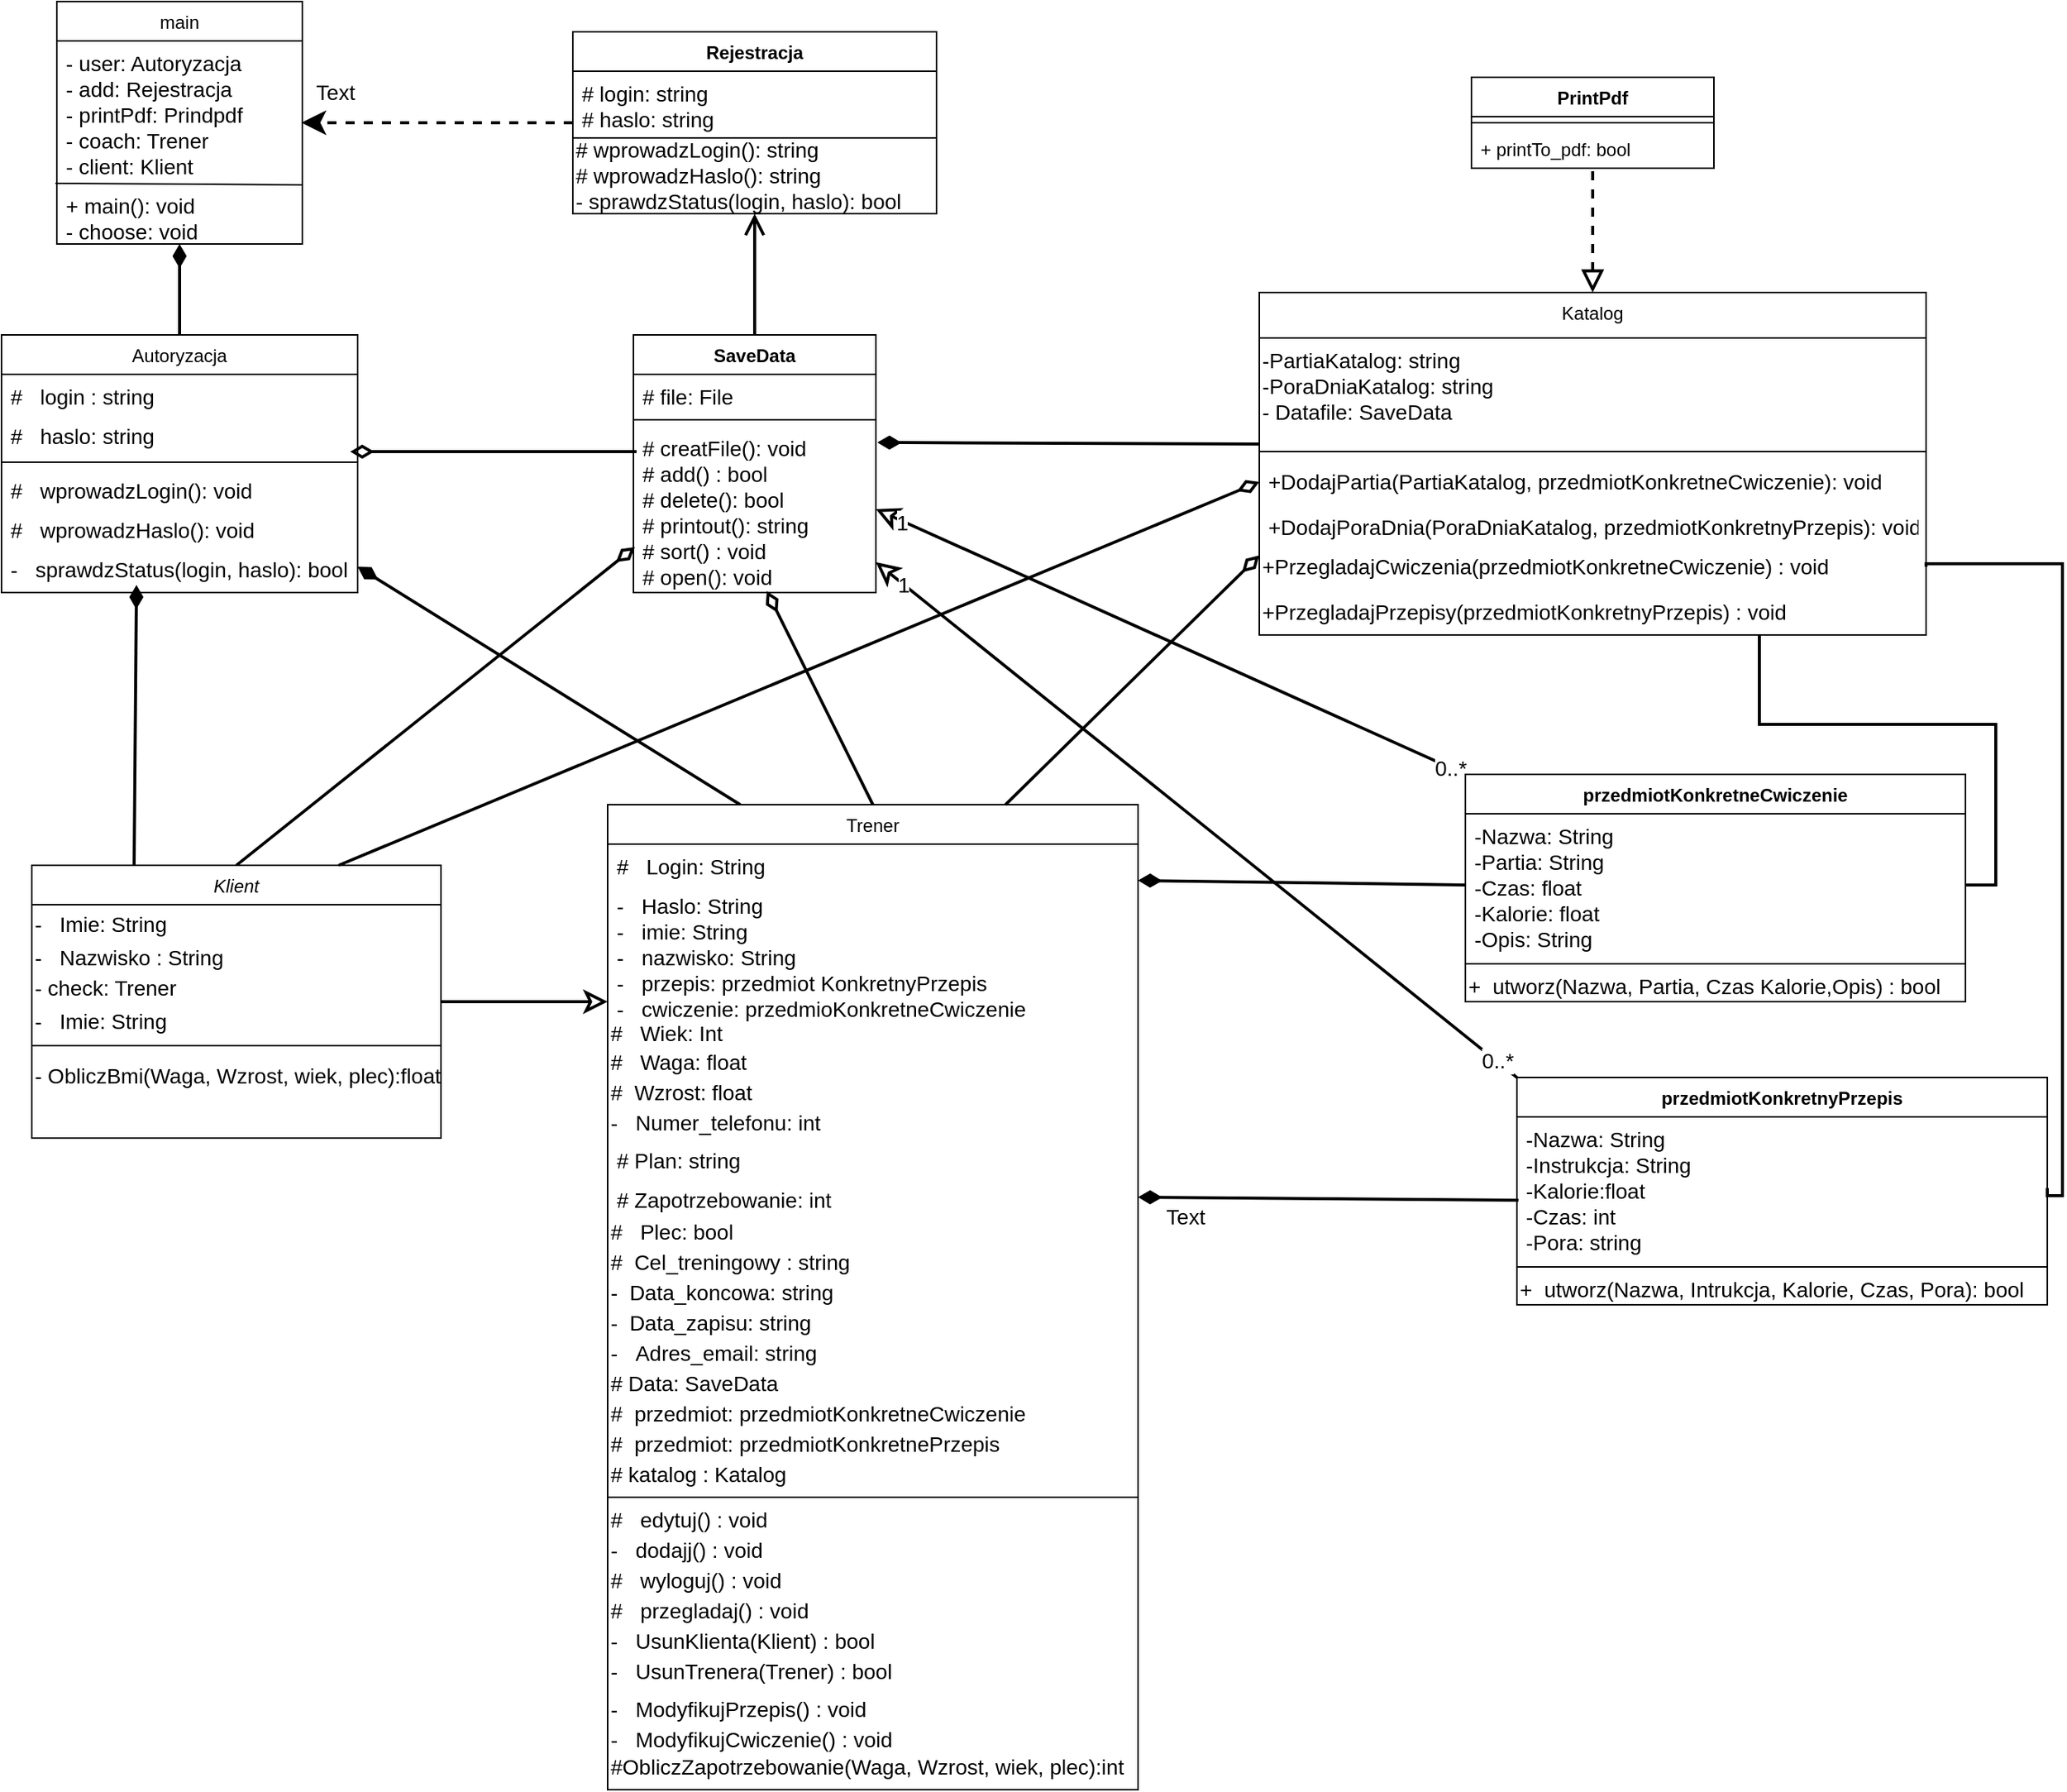 <mxfile version="14.6.11" type="github">
  <diagram id="C5RBs43oDa-KdzZeNtuy" name="Page-1">
    <mxGraphModel dx="1422" dy="791" grid="1" gridSize="10" guides="1" tooltips="1" connect="1" arrows="1" fold="1" page="1" pageScale="1" pageWidth="827" pageHeight="1169" math="0" shadow="0">
      <root>
        <mxCell id="WIyWlLk6GJQsqaUBKTNV-0" />
        <mxCell id="WIyWlLk6GJQsqaUBKTNV-1" parent="WIyWlLk6GJQsqaUBKTNV-0" />
        <mxCell id="tMIdlEM_C26eKID_X2OK-43" style="edgeStyle=none;rounded=0;orthogonalLoop=1;jettySize=auto;html=1;exitX=0.25;exitY=0;exitDx=0;exitDy=0;entryX=1;entryY=0.5;entryDx=0;entryDy=0;startArrow=none;startFill=0;endArrow=diamondThin;endFill=1;endSize=10;strokeWidth=2;" parent="WIyWlLk6GJQsqaUBKTNV-1" source="zkfFHV4jXpPFQw0GAbJ--6" target="gLJ9DEFuk4f7HOxg7gJl-47" edge="1">
          <mxGeometry relative="1" as="geometry" />
        </mxCell>
        <mxCell id="1wjIpLgKYZf0kbllM20t-35" style="rounded=0;orthogonalLoop=1;jettySize=auto;html=1;exitX=0.5;exitY=0;exitDx=0;exitDy=0;entryX=0.55;entryY=0.991;entryDx=0;entryDy=0;entryPerimeter=0;startArrow=none;startFill=0;endArrow=diamondThin;endFill=0;startSize=10;endSize=10;strokeWidth=2;" edge="1" parent="WIyWlLk6GJQsqaUBKTNV-1" source="zkfFHV4jXpPFQw0GAbJ--6" target="tMIdlEM_C26eKID_X2OK-19">
          <mxGeometry relative="1" as="geometry" />
        </mxCell>
        <mxCell id="zkfFHV4jXpPFQw0GAbJ--6" value="Trener" style="swimlane;fontStyle=0;align=center;verticalAlign=top;childLayout=stackLayout;horizontal=1;startSize=26;horizontalStack=0;resizeParent=1;resizeLast=0;collapsible=1;marginBottom=0;rounded=0;shadow=0;strokeWidth=1;" parent="WIyWlLk6GJQsqaUBKTNV-1" vertex="1">
          <mxGeometry x="510" y="570" width="350" height="650" as="geometry">
            <mxRectangle x="130" y="380" width="160" height="26" as="alternateBounds" />
          </mxGeometry>
        </mxCell>
        <mxCell id="zkfFHV4jXpPFQw0GAbJ--7" value="#   Login: String" style="text;align=left;verticalAlign=top;spacingLeft=4;spacingRight=4;overflow=hidden;rotatable=0;points=[[0,0.5],[1,0.5]];portConstraint=eastwest;fontSize=14;" parent="zkfFHV4jXpPFQw0GAbJ--6" vertex="1">
          <mxGeometry y="26" width="350" height="26" as="geometry" />
        </mxCell>
        <mxCell id="zkfFHV4jXpPFQw0GAbJ--8" value="-   Haslo: String&#xa;-   imie: String&#xa;-   nazwisko: String&#xa;-   przepis: przedmiot KonkretnyPrzepis&#xa;-   cwiczenie: przedmioKonkretneCwiczenie" style="text;align=left;verticalAlign=top;spacingLeft=4;spacingRight=4;overflow=hidden;rotatable=0;points=[[0,0.5],[1,0.5]];portConstraint=eastwest;rounded=0;shadow=0;html=0;fontSize=14;" parent="zkfFHV4jXpPFQw0GAbJ--6" vertex="1">
          <mxGeometry y="52" width="350" height="88" as="geometry" />
        </mxCell>
        <mxCell id="1wjIpLgKYZf0kbllM20t-16" value="#   Wiek: Int" style="text;align=left;verticalAlign=middle;spacingLeft=0;spacingRight=0;overflow=hidden;rotatable=0;points=[[0,0.5],[1,0.5]];portConstraint=eastwest;rounded=0;shadow=0;html=0;fontSize=14;" vertex="1" parent="zkfFHV4jXpPFQw0GAbJ--6">
          <mxGeometry y="140" width="350" height="20" as="geometry" />
        </mxCell>
        <mxCell id="1wjIpLgKYZf0kbllM20t-17" value="#&amp;nbsp; &amp;nbsp;Waga: float" style="text;html=1;align=left;verticalAlign=middle;resizable=0;points=[];autosize=1;strokeColor=none;fontSize=14;" vertex="1" parent="zkfFHV4jXpPFQw0GAbJ--6">
          <mxGeometry y="160" width="350" height="20" as="geometry" />
        </mxCell>
        <mxCell id="1wjIpLgKYZf0kbllM20t-18" value="#&amp;nbsp; Wzrost: float" style="text;html=1;align=left;verticalAlign=middle;resizable=0;points=[];autosize=1;strokeColor=none;fontSize=14;" vertex="1" parent="zkfFHV4jXpPFQw0GAbJ--6">
          <mxGeometry y="180" width="350" height="20" as="geometry" />
        </mxCell>
        <mxCell id="1wjIpLgKYZf0kbllM20t-19" value="-&amp;nbsp; &amp;nbsp;Numer_telefonu: int" style="text;html=1;align=left;verticalAlign=middle;resizable=0;points=[];autosize=1;strokeColor=none;fontSize=14;" vertex="1" parent="zkfFHV4jXpPFQw0GAbJ--6">
          <mxGeometry y="200" width="350" height="20" as="geometry" />
        </mxCell>
        <mxCell id="1wjIpLgKYZf0kbllM20t-26" value="# Plan: string" style="text;align=left;verticalAlign=top;spacingLeft=4;spacingRight=4;overflow=hidden;rotatable=0;points=[[0,0.5],[1,0.5]];portConstraint=eastwest;fontSize=14;" vertex="1" parent="zkfFHV4jXpPFQw0GAbJ--6">
          <mxGeometry y="220" width="350" height="26" as="geometry" />
        </mxCell>
        <mxCell id="1wjIpLgKYZf0kbllM20t-25" value="# Zapotrzebowanie: int" style="text;align=left;verticalAlign=top;spacingLeft=4;spacingRight=4;overflow=hidden;rotatable=0;points=[[0,0.5],[1,0.5]];portConstraint=eastwest;fontSize=14;" vertex="1" parent="zkfFHV4jXpPFQw0GAbJ--6">
          <mxGeometry y="246" width="350" height="26" as="geometry" />
        </mxCell>
        <mxCell id="1wjIpLgKYZf0kbllM20t-24" value="#&amp;nbsp; &amp;nbsp;Plec: bool" style="text;html=1;align=left;verticalAlign=middle;resizable=0;points=[];autosize=1;strokeColor=none;fontSize=14;" vertex="1" parent="zkfFHV4jXpPFQw0GAbJ--6">
          <mxGeometry y="272" width="350" height="20" as="geometry" />
        </mxCell>
        <mxCell id="1wjIpLgKYZf0kbllM20t-23" value="#&amp;nbsp; Cel_treningowy : string" style="text;html=1;align=left;verticalAlign=middle;resizable=0;points=[];autosize=1;strokeColor=none;fontSize=14;" vertex="1" parent="zkfFHV4jXpPFQw0GAbJ--6">
          <mxGeometry y="292" width="350" height="20" as="geometry" />
        </mxCell>
        <mxCell id="1wjIpLgKYZf0kbllM20t-22" value="-&amp;nbsp; Data_koncowa: string" style="text;html=1;align=left;verticalAlign=middle;resizable=0;points=[];autosize=1;strokeColor=none;fontSize=14;" vertex="1" parent="zkfFHV4jXpPFQw0GAbJ--6">
          <mxGeometry y="312" width="350" height="20" as="geometry" />
        </mxCell>
        <mxCell id="1wjIpLgKYZf0kbllM20t-21" value="-&amp;nbsp; Data_zapisu: string" style="text;html=1;align=left;verticalAlign=middle;resizable=0;points=[];autosize=1;strokeColor=none;fontSize=14;" vertex="1" parent="zkfFHV4jXpPFQw0GAbJ--6">
          <mxGeometry y="332" width="350" height="20" as="geometry" />
        </mxCell>
        <mxCell id="1wjIpLgKYZf0kbllM20t-20" value="-&amp;nbsp; &amp;nbsp;Adres_email: string" style="text;html=1;align=left;verticalAlign=middle;resizable=0;points=[];autosize=1;strokeColor=none;fontSize=14;" vertex="1" parent="zkfFHV4jXpPFQw0GAbJ--6">
          <mxGeometry y="352" width="350" height="20" as="geometry" />
        </mxCell>
        <mxCell id="1wjIpLgKYZf0kbllM20t-36" value="# Data: SaveData" style="text;html=1;align=left;verticalAlign=middle;resizable=0;points=[];autosize=1;strokeColor=none;fontSize=14;" vertex="1" parent="zkfFHV4jXpPFQw0GAbJ--6">
          <mxGeometry y="372" width="350" height="20" as="geometry" />
        </mxCell>
        <mxCell id="1wjIpLgKYZf0kbllM20t-37" value="#&amp;nbsp; przedmiot: przedmiotKonkretneCwiczenie" style="text;html=1;align=left;verticalAlign=middle;resizable=0;points=[];autosize=1;strokeColor=none;fontSize=14;" vertex="1" parent="zkfFHV4jXpPFQw0GAbJ--6">
          <mxGeometry y="392" width="350" height="20" as="geometry" />
        </mxCell>
        <mxCell id="1wjIpLgKYZf0kbllM20t-39" value="#&amp;nbsp; przedmiot: przedmiotKonkretnePrzepis" style="text;html=1;align=left;verticalAlign=middle;resizable=0;points=[];autosize=1;strokeColor=none;fontSize=14;" vertex="1" parent="zkfFHV4jXpPFQw0GAbJ--6">
          <mxGeometry y="412" width="350" height="20" as="geometry" />
        </mxCell>
        <mxCell id="1wjIpLgKYZf0kbllM20t-43" value="# katalog : Katalog" style="text;html=1;align=left;verticalAlign=middle;resizable=0;points=[];autosize=1;strokeColor=none;fontSize=14;" vertex="1" parent="zkfFHV4jXpPFQw0GAbJ--6">
          <mxGeometry y="432" width="350" height="20" as="geometry" />
        </mxCell>
        <mxCell id="zkfFHV4jXpPFQw0GAbJ--9" value="" style="line;html=1;strokeWidth=1;align=left;verticalAlign=middle;spacingTop=-1;spacingLeft=3;spacingRight=3;rotatable=0;labelPosition=right;points=[];portConstraint=eastwest;" parent="zkfFHV4jXpPFQw0GAbJ--6" vertex="1">
          <mxGeometry y="452" width="350" height="10" as="geometry" />
        </mxCell>
        <mxCell id="gLJ9DEFuk4f7HOxg7gJl-43" value="#&amp;nbsp; &amp;nbsp;edytuj() : void" style="text;html=1;align=left;verticalAlign=middle;resizable=0;points=[];autosize=1;strokeColor=none;fontSize=14;" parent="zkfFHV4jXpPFQw0GAbJ--6" vertex="1">
          <mxGeometry y="462" width="350" height="20" as="geometry" />
        </mxCell>
        <mxCell id="gLJ9DEFuk4f7HOxg7gJl-44" value="-&amp;nbsp; &amp;nbsp;dodajj() : void" style="text;html=1;align=left;verticalAlign=middle;resizable=0;points=[];autosize=1;strokeColor=none;fontSize=14;" parent="zkfFHV4jXpPFQw0GAbJ--6" vertex="1">
          <mxGeometry y="482" width="350" height="20" as="geometry" />
        </mxCell>
        <mxCell id="gLJ9DEFuk4f7HOxg7gJl-45" value="#&amp;nbsp; &amp;nbsp;wyloguj() : void" style="text;html=1;align=left;verticalAlign=middle;resizable=0;points=[];autosize=1;strokeColor=none;fontSize=14;" parent="zkfFHV4jXpPFQw0GAbJ--6" vertex="1">
          <mxGeometry y="502" width="350" height="20" as="geometry" />
        </mxCell>
        <mxCell id="1wjIpLgKYZf0kbllM20t-1" value="#&amp;nbsp; &amp;nbsp;przegladaj() : void" style="text;html=1;align=left;verticalAlign=middle;resizable=0;points=[];autosize=1;strokeColor=none;fontSize=14;" parent="zkfFHV4jXpPFQw0GAbJ--6" vertex="1">
          <mxGeometry y="522" width="350" height="20" as="geometry" />
        </mxCell>
        <mxCell id="cgzWAueaa51aZo-VVd-2-10" value="-&amp;nbsp;&amp;nbsp; UsunKlienta(Klient) : bool" style="text;html=1;align=left;verticalAlign=middle;resizable=0;points=[];autosize=1;strokeColor=none;fontSize=14;" parent="zkfFHV4jXpPFQw0GAbJ--6" vertex="1">
          <mxGeometry y="542" width="350" height="20" as="geometry" />
        </mxCell>
        <mxCell id="cgzWAueaa51aZo-VVd-2-11" value="-&amp;nbsp;&amp;nbsp; UsunTrenera(Trener) : bool" style="text;html=1;align=left;verticalAlign=middle;resizable=0;points=[];autosize=1;strokeColor=none;fontSize=14;" parent="zkfFHV4jXpPFQw0GAbJ--6" vertex="1">
          <mxGeometry y="562" width="350" height="20" as="geometry" />
        </mxCell>
        <mxCell id="cgzWAueaa51aZo-VVd-2-14" value="-&amp;nbsp; &amp;nbsp;ModyfikujPrzepis() : void" style="text;whiteSpace=wrap;html=1;fontSize=14;" parent="zkfFHV4jXpPFQw0GAbJ--6" vertex="1">
          <mxGeometry y="582" width="350" height="20" as="geometry" />
        </mxCell>
        <mxCell id="1wjIpLgKYZf0kbllM20t-0" value="-&amp;nbsp; &amp;nbsp;ModyfikujCwiczenie() : void" style="text;whiteSpace=wrap;html=1;fontSize=14;" parent="zkfFHV4jXpPFQw0GAbJ--6" vertex="1">
          <mxGeometry y="602" width="350" height="18" as="geometry" />
        </mxCell>
        <mxCell id="cgzWAueaa51aZo-VVd-2-16" value="#ObliczZapotrzebowanie(Waga, Wzrost, wiek, plec):int" style="text;whiteSpace=wrap;html=1;fontSize=14;" parent="zkfFHV4jXpPFQw0GAbJ--6" vertex="1">
          <mxGeometry y="620" width="350" height="30" as="geometry" />
        </mxCell>
        <mxCell id="1wjIpLgKYZf0kbllM20t-12" style="edgeStyle=none;rounded=0;orthogonalLoop=1;jettySize=auto;html=1;exitX=0;exitY=0;exitDx=0;exitDy=0;entryX=1;entryY=0.5;entryDx=0;entryDy=0;endArrow=classic;endFill=0;endSize=10;strokeWidth=2;" edge="1" parent="WIyWlLk6GJQsqaUBKTNV-1" source="_w3wDcxO5o66XxnaNrus-3" target="tMIdlEM_C26eKID_X2OK-19">
          <mxGeometry relative="1" as="geometry" />
        </mxCell>
        <mxCell id="pOT9PJcL3Qosa1USVlXS-31" value="0..*" style="edgeLabel;html=1;align=center;verticalAlign=middle;resizable=0;points=[];fontSize=14;" vertex="1" connectable="0" parent="1wjIpLgKYZf0kbllM20t-12">
          <mxGeometry x="-0.948" relative="1" as="geometry">
            <mxPoint as="offset" />
          </mxGeometry>
        </mxCell>
        <mxCell id="pOT9PJcL3Qosa1USVlXS-32" value="1" style="edgeLabel;html=1;align=center;verticalAlign=middle;resizable=0;points=[];fontSize=14;" vertex="1" connectable="0" parent="1wjIpLgKYZf0kbllM20t-12">
          <mxGeometry x="0.91" y="1" relative="1" as="geometry">
            <mxPoint as="offset" />
          </mxGeometry>
        </mxCell>
        <mxCell id="_w3wDcxO5o66XxnaNrus-3" value="przedmiotKonkretneCwiczenie" style="swimlane;fontStyle=1;align=center;verticalAlign=top;childLayout=stackLayout;horizontal=1;startSize=26;horizontalStack=0;resizeParent=1;resizeParentMax=0;resizeLast=0;collapsible=1;marginBottom=0;" parent="WIyWlLk6GJQsqaUBKTNV-1" vertex="1">
          <mxGeometry x="1076" y="550" width="330" height="150" as="geometry" />
        </mxCell>
        <mxCell id="_w3wDcxO5o66XxnaNrus-4" value="-Nazwa: String&#xa;-Partia: String&#xa;-Czas: float&#xa;-Kalorie: float&#xa;-Opis: String" style="text;strokeColor=none;fillColor=none;align=left;verticalAlign=top;spacingLeft=4;spacingRight=4;overflow=hidden;rotatable=0;points=[[0,0.5],[1,0.5]];portConstraint=eastwest;fontSize=14;" parent="_w3wDcxO5o66XxnaNrus-3" vertex="1">
          <mxGeometry y="26" width="330" height="94" as="geometry" />
        </mxCell>
        <mxCell id="_w3wDcxO5o66XxnaNrus-5" value="" style="line;strokeWidth=1;fillColor=none;align=left;verticalAlign=middle;spacingTop=-1;spacingLeft=3;spacingRight=3;rotatable=0;labelPosition=right;points=[];portConstraint=eastwest;" parent="_w3wDcxO5o66XxnaNrus-3" vertex="1">
          <mxGeometry y="120" width="330" height="10" as="geometry" />
        </mxCell>
        <mxCell id="J6dVix8OJKgPxIhEk7ro-30" value="&lt;font style=&quot;font-size: 14px&quot;&gt;+&amp;nbsp; utworz(Nazwa, Partia, Czas Kalorie,Opis) : bool&lt;/font&gt;" style="text;html=1;align=left;verticalAlign=middle;resizable=0;points=[];autosize=1;strokeColor=none;fontSize=14;" parent="_w3wDcxO5o66XxnaNrus-3" vertex="1">
          <mxGeometry y="130" width="330" height="20" as="geometry" />
        </mxCell>
        <mxCell id="1wjIpLgKYZf0kbllM20t-13" style="edgeStyle=none;rounded=0;orthogonalLoop=1;jettySize=auto;html=1;exitX=0;exitY=0;exitDx=0;exitDy=0;entryX=1;entryY=0.818;entryDx=0;entryDy=0;entryPerimeter=0;endArrow=classic;endFill=0;endSize=10;strokeWidth=2;exitPerimeter=0;" edge="1" parent="WIyWlLk6GJQsqaUBKTNV-1" source="_w3wDcxO5o66XxnaNrus-10" target="tMIdlEM_C26eKID_X2OK-19">
          <mxGeometry relative="1" as="geometry" />
        </mxCell>
        <mxCell id="pOT9PJcL3Qosa1USVlXS-33" value="1" style="edgeLabel;html=1;align=center;verticalAlign=middle;resizable=0;points=[];fontSize=14;" vertex="1" connectable="0" parent="1wjIpLgKYZf0kbllM20t-13">
          <mxGeometry x="0.914" relative="1" as="geometry">
            <mxPoint as="offset" />
          </mxGeometry>
        </mxCell>
        <mxCell id="pOT9PJcL3Qosa1USVlXS-34" value="0..*" style="edgeLabel;html=1;align=center;verticalAlign=middle;resizable=0;points=[];fontSize=14;" vertex="1" connectable="0" parent="1wjIpLgKYZf0kbllM20t-13">
          <mxGeometry x="-0.935" y="-1" relative="1" as="geometry">
            <mxPoint as="offset" />
          </mxGeometry>
        </mxCell>
        <mxCell id="_w3wDcxO5o66XxnaNrus-10" value="przedmiotKonkretnyPrzepis" style="swimlane;fontStyle=1;align=center;verticalAlign=top;childLayout=stackLayout;horizontal=1;startSize=26;horizontalStack=0;resizeParent=1;resizeParentMax=0;resizeLast=0;collapsible=1;marginBottom=0;" parent="WIyWlLk6GJQsqaUBKTNV-1" vertex="1">
          <mxGeometry x="1110" y="750" width="350" height="150" as="geometry" />
        </mxCell>
        <mxCell id="_w3wDcxO5o66XxnaNrus-11" value="-Nazwa: String&#xa;-Instrukcja: String&#xa;-Kalorie:float&#xa;-Czas: int&#xa;-Pora: string" style="text;align=left;verticalAlign=top;spacingLeft=4;spacingRight=4;overflow=hidden;rotatable=0;points=[[0,0.5],[1,0.5]];portConstraint=eastwest;fontSize=14;" parent="_w3wDcxO5o66XxnaNrus-10" vertex="1">
          <mxGeometry y="26" width="350" height="94" as="geometry" />
        </mxCell>
        <mxCell id="_w3wDcxO5o66XxnaNrus-12" value="" style="line;strokeWidth=1;fillColor=none;align=left;verticalAlign=middle;spacingTop=-1;spacingLeft=3;spacingRight=3;rotatable=0;labelPosition=right;points=[];portConstraint=eastwest;" parent="_w3wDcxO5o66XxnaNrus-10" vertex="1">
          <mxGeometry y="120" width="350" height="10" as="geometry" />
        </mxCell>
        <mxCell id="J6dVix8OJKgPxIhEk7ro-31" value="&lt;font style=&quot;font-size: 14px&quot;&gt;+&amp;nbsp; utworz(Nazwa, Intrukcja, Kalorie, Czas, Pora): bool&lt;/font&gt;" style="text;html=1;align=left;verticalAlign=middle;resizable=0;points=[];autosize=1;strokeColor=none;fontSize=14;" parent="_w3wDcxO5o66XxnaNrus-10" vertex="1">
          <mxGeometry y="130" width="350" height="20" as="geometry" />
        </mxCell>
        <mxCell id="tMIdlEM_C26eKID_X2OK-44" style="edgeStyle=none;rounded=0;orthogonalLoop=1;jettySize=auto;html=1;exitX=0.25;exitY=0;exitDx=0;exitDy=0;startArrow=none;startFill=0;endArrow=diamondThin;endFill=1;endSize=10;strokeWidth=2;entryX=0.379;entryY=0.962;entryDx=0;entryDy=0;entryPerimeter=0;" parent="WIyWlLk6GJQsqaUBKTNV-1" source="gLJ9DEFuk4f7HOxg7gJl-0" edge="1" target="gLJ9DEFuk4f7HOxg7gJl-47">
          <mxGeometry relative="1" as="geometry">
            <mxPoint x="210" y="380" as="targetPoint" />
          </mxGeometry>
        </mxCell>
        <mxCell id="1wjIpLgKYZf0kbllM20t-40" style="edgeStyle=none;rounded=0;orthogonalLoop=1;jettySize=auto;html=1;exitX=0.5;exitY=0;exitDx=0;exitDy=0;entryX=0.006;entryY=0.727;entryDx=0;entryDy=0;entryPerimeter=0;startArrow=none;startFill=0;endArrow=diamondThin;endFill=0;startSize=10;endSize=10;strokeWidth=2;" edge="1" parent="WIyWlLk6GJQsqaUBKTNV-1" source="gLJ9DEFuk4f7HOxg7gJl-0" target="tMIdlEM_C26eKID_X2OK-19">
          <mxGeometry relative="1" as="geometry" />
        </mxCell>
        <mxCell id="gLJ9DEFuk4f7HOxg7gJl-0" value="Klient" style="swimlane;fontStyle=2;align=center;verticalAlign=top;childLayout=stackLayout;horizontal=1;startSize=26;horizontalStack=0;resizeParent=1;resizeLast=0;collapsible=1;marginBottom=0;rounded=0;shadow=0;strokeWidth=1;" parent="WIyWlLk6GJQsqaUBKTNV-1" vertex="1">
          <mxGeometry x="130" y="610" width="270" height="180" as="geometry">
            <mxRectangle x="230" y="140" width="160" height="26" as="alternateBounds" />
          </mxGeometry>
        </mxCell>
        <mxCell id="gLJ9DEFuk4f7HOxg7gJl-1" value="-   Imie: String" style="text;align=left;verticalAlign=middle;spacingLeft=0;spacingRight=0;overflow=hidden;rotatable=0;points=[[0,0.5],[1,0.5]];portConstraint=eastwest;fontSize=14;" parent="gLJ9DEFuk4f7HOxg7gJl-0" vertex="1">
          <mxGeometry y="26" width="270" height="24" as="geometry" />
        </mxCell>
        <mxCell id="gLJ9DEFuk4f7HOxg7gJl-2" value="-   Nazwisko : String" style="text;align=left;verticalAlign=middle;spacingLeft=0;spacingRight=0;overflow=hidden;rotatable=0;points=[[0,0.5],[1,0.5]];portConstraint=eastwest;rounded=0;shadow=0;html=0;fontSize=14;" parent="gLJ9DEFuk4f7HOxg7gJl-0" vertex="1">
          <mxGeometry y="50" width="270" height="20" as="geometry" />
        </mxCell>
        <mxCell id="1wjIpLgKYZf0kbllM20t-27" value="- check: Trener" style="text;align=left;verticalAlign=middle;spacingLeft=0;spacingRight=0;overflow=hidden;rotatable=0;points=[[0,0.5],[1,0.5]];portConstraint=eastwest;rounded=0;shadow=0;html=0;fontSize=14;" vertex="1" parent="gLJ9DEFuk4f7HOxg7gJl-0">
          <mxGeometry y="70" width="270" height="20" as="geometry" />
        </mxCell>
        <mxCell id="1wjIpLgKYZf0kbllM20t-34" value="-   Imie: String" style="text;align=left;verticalAlign=middle;spacingLeft=0;spacingRight=0;overflow=hidden;rotatable=0;points=[[0,0.5],[1,0.5]];portConstraint=eastwest;fontSize=14;" vertex="1" parent="gLJ9DEFuk4f7HOxg7gJl-0">
          <mxGeometry y="90" width="270" height="24" as="geometry" />
        </mxCell>
        <mxCell id="gLJ9DEFuk4f7HOxg7gJl-8" value="" style="line;html=1;strokeWidth=1;align=left;verticalAlign=middle;spacingTop=-1;spacingLeft=3;spacingRight=3;rotatable=0;labelPosition=right;points=[];portConstraint=eastwest;" parent="gLJ9DEFuk4f7HOxg7gJl-0" vertex="1">
          <mxGeometry y="114" width="270" height="10" as="geometry" />
        </mxCell>
        <mxCell id="cgzWAueaa51aZo-VVd-2-0" value="- ObliczBmi(Waga, Wzrost, wiek, plec):float" style="text;whiteSpace=wrap;html=1;fontSize=14;" parent="gLJ9DEFuk4f7HOxg7gJl-0" vertex="1">
          <mxGeometry y="124" width="270" height="30" as="geometry" />
        </mxCell>
        <mxCell id="tMIdlEM_C26eKID_X2OK-38" style="edgeStyle=none;rounded=0;orthogonalLoop=1;jettySize=auto;html=1;exitX=0.5;exitY=0;exitDx=0;exitDy=0;startArrow=none;startFill=0;endArrow=diamondThin;endFill=1;endSize=10;strokeWidth=2;" parent="WIyWlLk6GJQsqaUBKTNV-1" source="gLJ9DEFuk4f7HOxg7gJl-26" target="J6dVix8OJKgPxIhEk7ro-9" edge="1">
          <mxGeometry relative="1" as="geometry">
            <mxPoint x="260" y="130" as="targetPoint" />
          </mxGeometry>
        </mxCell>
        <mxCell id="gLJ9DEFuk4f7HOxg7gJl-26" value="Autoryzacja" style="swimlane;fontStyle=0;align=center;verticalAlign=top;childLayout=stackLayout;horizontal=1;startSize=26;horizontalStack=0;resizeParent=1;resizeLast=0;collapsible=1;marginBottom=0;rounded=0;shadow=0;strokeWidth=1;" parent="WIyWlLk6GJQsqaUBKTNV-1" vertex="1">
          <mxGeometry x="110" y="260" width="235" height="170" as="geometry">
            <mxRectangle x="550" y="140" width="160" height="26" as="alternateBounds" />
          </mxGeometry>
        </mxCell>
        <mxCell id="gLJ9DEFuk4f7HOxg7gJl-30" value="#   login : string" style="text;align=left;verticalAlign=top;spacingLeft=4;spacingRight=4;overflow=hidden;rotatable=0;points=[[0,0.5],[1,0.5]];portConstraint=eastwest;rounded=0;shadow=0;html=0;fontSize=14;" parent="gLJ9DEFuk4f7HOxg7gJl-26" vertex="1">
          <mxGeometry y="26" width="235" height="26" as="geometry" />
        </mxCell>
        <mxCell id="gLJ9DEFuk4f7HOxg7gJl-36" value="#   haslo: string" style="text;align=left;verticalAlign=top;spacingLeft=4;spacingRight=4;overflow=hidden;rotatable=0;points=[[0,0.5],[1,0.5]];portConstraint=eastwest;rounded=0;shadow=0;html=0;fontSize=14;" parent="gLJ9DEFuk4f7HOxg7gJl-26" vertex="1">
          <mxGeometry y="52" width="235" height="28" as="geometry" />
        </mxCell>
        <mxCell id="gLJ9DEFuk4f7HOxg7gJl-32" value="" style="line;html=1;strokeWidth=1;align=left;verticalAlign=middle;spacingTop=-1;spacingLeft=3;spacingRight=3;rotatable=0;labelPosition=right;points=[];portConstraint=eastwest;" parent="gLJ9DEFuk4f7HOxg7gJl-26" vertex="1">
          <mxGeometry y="80" width="235" height="8" as="geometry" />
        </mxCell>
        <mxCell id="gLJ9DEFuk4f7HOxg7gJl-33" value="#   wprowadzLogin(): void" style="text;align=left;verticalAlign=top;spacingLeft=4;spacingRight=4;overflow=hidden;rotatable=0;points=[[0,0.5],[1,0.5]];portConstraint=eastwest;fontSize=14;" parent="gLJ9DEFuk4f7HOxg7gJl-26" vertex="1">
          <mxGeometry y="88" width="235" height="26" as="geometry" />
        </mxCell>
        <mxCell id="gLJ9DEFuk4f7HOxg7gJl-34" value="#   wprowadzHaslo(): void" style="text;align=left;verticalAlign=top;spacingLeft=4;spacingRight=4;overflow=hidden;rotatable=0;points=[[0,0.5],[1,0.5]];portConstraint=eastwest;fontSize=14;" parent="gLJ9DEFuk4f7HOxg7gJl-26" vertex="1">
          <mxGeometry y="114" width="235" height="26" as="geometry" />
        </mxCell>
        <mxCell id="gLJ9DEFuk4f7HOxg7gJl-47" value="-   sprawdzStatus(login, haslo): bool" style="text;align=left;verticalAlign=top;spacingLeft=4;spacingRight=4;overflow=hidden;rotatable=0;points=[[0,0.5],[1,0.5]];portConstraint=eastwest;fontSize=14;" parent="gLJ9DEFuk4f7HOxg7gJl-26" vertex="1">
          <mxGeometry y="140" width="235" height="26" as="geometry" />
        </mxCell>
        <mxCell id="cgzWAueaa51aZo-VVd-2-4" value="Katalog" style="swimlane;fontStyle=0;align=center;verticalAlign=top;childLayout=stackLayout;horizontal=1;startSize=30;horizontalStack=0;resizeParent=1;resizeLast=0;collapsible=1;marginBottom=0;rounded=0;shadow=0;strokeWidth=1;" parent="WIyWlLk6GJQsqaUBKTNV-1" vertex="1">
          <mxGeometry x="940" y="232" width="440" height="226" as="geometry">
            <mxRectangle x="550" y="140" width="160" height="26" as="alternateBounds" />
          </mxGeometry>
        </mxCell>
        <mxCell id="cgzWAueaa51aZo-VVd-2-5" value="-PartiaKatalog: string&lt;br&gt;&lt;div style=&quot;font-size: 14px&quot;&gt;-PoraDniaKatalog: string&lt;br style=&quot;font-size: 14px&quot;&gt;&lt;/div&gt;&lt;div style=&quot;font-size: 14px&quot;&gt;- Datafile: SaveData&lt;/div&gt;" style="text;whiteSpace=wrap;html=1;fontSize=14;" parent="cgzWAueaa51aZo-VVd-2-4" vertex="1">
          <mxGeometry y="30" width="440" height="70" as="geometry" />
        </mxCell>
        <mxCell id="cgzWAueaa51aZo-VVd-2-6" value="" style="line;html=1;strokeWidth=1;align=left;verticalAlign=middle;spacingTop=-1;spacingLeft=3;spacingRight=3;rotatable=0;labelPosition=right;points=[];portConstraint=eastwest;fontSize=14;" parent="cgzWAueaa51aZo-VVd-2-4" vertex="1">
          <mxGeometry y="100" width="440" height="10" as="geometry" />
        </mxCell>
        <mxCell id="cgzWAueaa51aZo-VVd-2-7" value="+DodajPartia(PartiaKatalog, przedmiotKonkretneCwiczenie): void&#xa;" style="text;align=left;verticalAlign=top;spacingLeft=4;spacingRight=4;overflow=hidden;rotatable=0;points=[[0,0.5],[1,0.5]];portConstraint=eastwest;fontSize=14;" parent="cgzWAueaa51aZo-VVd-2-4" vertex="1">
          <mxGeometry y="110" width="440" height="30" as="geometry" />
        </mxCell>
        <mxCell id="cgzWAueaa51aZo-VVd-2-8" value="+DodajPoraDnia(PoraDniaKatalog, przedmiotKonkretnyPrzepis): void" style="text;align=left;verticalAlign=top;spacingLeft=4;spacingRight=4;overflow=hidden;rotatable=0;points=[[0,0.5],[1,0.5]];portConstraint=eastwest;fontSize=14;" parent="cgzWAueaa51aZo-VVd-2-4" vertex="1">
          <mxGeometry y="140" width="440" height="26" as="geometry" />
        </mxCell>
        <mxCell id="cgzWAueaa51aZo-VVd-2-12" value="+PrzegladajCwiczenia(przedmiotKonkretneCwiczenie) : void" style="text;whiteSpace=wrap;html=1;fontSize=14;" parent="cgzWAueaa51aZo-VVd-2-4" vertex="1">
          <mxGeometry y="166" width="440" height="30" as="geometry" />
        </mxCell>
        <mxCell id="cgzWAueaa51aZo-VVd-2-13" value="+PrzegladajPrzepisy(przedmiotKonkretnyPrzepis) : void" style="text;whiteSpace=wrap;html=1;fontSize=14;" parent="cgzWAueaa51aZo-VVd-2-4" vertex="1">
          <mxGeometry y="196" width="440" height="30" as="geometry" />
        </mxCell>
        <mxCell id="J6dVix8OJKgPxIhEk7ro-4" value="main" style="swimlane;fontStyle=0;align=center;verticalAlign=top;childLayout=stackLayout;horizontal=1;startSize=26;horizontalStack=0;resizeParent=1;resizeLast=0;collapsible=1;marginBottom=0;rounded=0;shadow=0;strokeWidth=1;" parent="WIyWlLk6GJQsqaUBKTNV-1" vertex="1">
          <mxGeometry x="146.5" y="40" width="162" height="160" as="geometry">
            <mxRectangle x="550" y="140" width="160" height="26" as="alternateBounds" />
          </mxGeometry>
        </mxCell>
        <mxCell id="J6dVix8OJKgPxIhEk7ro-8" value="- user: Autoryzacja &#xa;- add: Rejestracja&#xa;- printPdf: Prindpdf&#xa;- coach: Trener&#xa;- client: Klient" style="text;align=left;verticalAlign=top;spacingLeft=4;spacingRight=4;overflow=hidden;rotatable=0;points=[[0,0.5],[1,0.5]];portConstraint=eastwest;fontSize=14;" parent="J6dVix8OJKgPxIhEk7ro-4" vertex="1">
          <mxGeometry y="26" width="162" height="94" as="geometry" />
        </mxCell>
        <mxCell id="J6dVix8OJKgPxIhEk7ro-9" value="+ main(): void&#xa;- choose: void" style="text;align=left;verticalAlign=top;spacingLeft=4;spacingRight=4;overflow=hidden;rotatable=0;points=[[0,0.5],[1,0.5]];portConstraint=eastwest;fontSize=14;" parent="J6dVix8OJKgPxIhEk7ro-4" vertex="1">
          <mxGeometry y="120" width="162" height="40" as="geometry" />
        </mxCell>
        <mxCell id="1wjIpLgKYZf0kbllM20t-44" value="" style="endArrow=none;html=1;startSize=10;endSize=10;strokeWidth=1;exitX=-0.006;exitY=0;exitDx=0;exitDy=0;exitPerimeter=0;entryX=1;entryY=0.025;entryDx=0;entryDy=0;entryPerimeter=0;" edge="1" parent="J6dVix8OJKgPxIhEk7ro-4" source="J6dVix8OJKgPxIhEk7ro-9" target="J6dVix8OJKgPxIhEk7ro-9">
          <mxGeometry width="50" height="50" relative="1" as="geometry">
            <mxPoint x="610" y="256" as="sourcePoint" />
            <mxPoint x="660" y="206" as="targetPoint" />
          </mxGeometry>
        </mxCell>
        <mxCell id="tMIdlEM_C26eKID_X2OK-40" style="edgeStyle=none;rounded=0;orthogonalLoop=1;jettySize=auto;html=1;exitX=0.5;exitY=0;exitDx=0;exitDy=0;entryX=0.5;entryY=1;entryDx=0;entryDy=0;startArrow=none;startFill=0;endArrow=open;endFill=0;endSize=10;strokeWidth=2;" parent="WIyWlLk6GJQsqaUBKTNV-1" source="tMIdlEM_C26eKID_X2OK-16" target="tMIdlEM_C26eKID_X2OK-32" edge="1">
          <mxGeometry relative="1" as="geometry" />
        </mxCell>
        <mxCell id="tMIdlEM_C26eKID_X2OK-16" value="SaveData" style="swimlane;fontStyle=1;align=center;verticalAlign=top;childLayout=stackLayout;horizontal=1;startSize=26;horizontalStack=0;resizeParent=1;resizeParentMax=0;resizeLast=0;collapsible=1;marginBottom=0;" parent="WIyWlLk6GJQsqaUBKTNV-1" vertex="1">
          <mxGeometry x="527" y="260" width="160" height="170" as="geometry" />
        </mxCell>
        <mxCell id="tMIdlEM_C26eKID_X2OK-17" value="# file: File" style="text;strokeColor=none;fillColor=none;align=left;verticalAlign=top;spacingLeft=4;spacingRight=4;overflow=hidden;rotatable=0;points=[[0,0.5],[1,0.5]];portConstraint=eastwest;fontSize=14;" parent="tMIdlEM_C26eKID_X2OK-16" vertex="1">
          <mxGeometry y="26" width="160" height="26" as="geometry" />
        </mxCell>
        <mxCell id="tMIdlEM_C26eKID_X2OK-18" value="" style="line;strokeWidth=1;fillColor=none;align=left;verticalAlign=middle;spacingTop=-1;spacingLeft=3;spacingRight=3;rotatable=0;labelPosition=right;points=[];portConstraint=eastwest;" parent="tMIdlEM_C26eKID_X2OK-16" vertex="1">
          <mxGeometry y="52" width="160" height="8" as="geometry" />
        </mxCell>
        <mxCell id="tMIdlEM_C26eKID_X2OK-19" value="# creatFile(): void&#xa;# add() : bool&#xa;# delete(): bool&#xa;# printout(): string&#xa;# sort() : void&#xa;# open(): void" style="text;strokeColor=none;fillColor=none;align=left;verticalAlign=top;spacingLeft=4;spacingRight=4;overflow=hidden;rotatable=0;points=[[0,0.5],[1,0.5]];portConstraint=eastwest;fontSize=14;" parent="tMIdlEM_C26eKID_X2OK-16" vertex="1">
          <mxGeometry y="60" width="160" height="110" as="geometry" />
        </mxCell>
        <mxCell id="tMIdlEM_C26eKID_X2OK-33" value="" style="group" parent="WIyWlLk6GJQsqaUBKTNV-1" vertex="1" connectable="0">
          <mxGeometry x="487" y="60" width="240" height="120" as="geometry" />
        </mxCell>
        <mxCell id="tMIdlEM_C26eKID_X2OK-31" value="" style="rounded=0;whiteSpace=wrap;html=1;" parent="tMIdlEM_C26eKID_X2OK-33" vertex="1">
          <mxGeometry y="70" width="240" height="50" as="geometry" />
        </mxCell>
        <mxCell id="tMIdlEM_C26eKID_X2OK-32" value="&lt;font style=&quot;font-size: 14px&quot;&gt;# wprowadzLogin(): string&lt;br&gt;# wprowadzHaslo(): string&lt;br&gt;- sprawdzStatus(login, haslo): bool&lt;/font&gt;" style="text;html=1;strokeColor=none;fillColor=none;align=left;verticalAlign=middle;whiteSpace=wrap;rounded=0;" parent="tMIdlEM_C26eKID_X2OK-33" vertex="1">
          <mxGeometry y="70" width="240" height="50" as="geometry" />
        </mxCell>
        <mxCell id="tMIdlEM_C26eKID_X2OK-20" value="Rejestracja" style="swimlane;fontStyle=1;align=center;verticalAlign=top;childLayout=stackLayout;horizontal=1;startSize=26;horizontalStack=0;resizeParent=1;resizeParentMax=0;resizeLast=0;collapsible=1;marginBottom=0;" parent="tMIdlEM_C26eKID_X2OK-33" vertex="1">
          <mxGeometry width="240" height="70" as="geometry" />
        </mxCell>
        <mxCell id="tMIdlEM_C26eKID_X2OK-21" value="# login: string&#xa;# haslo: string" style="text;strokeColor=none;fillColor=none;align=left;verticalAlign=top;spacingLeft=4;spacingRight=4;overflow=hidden;rotatable=0;points=[[0,0.5],[1,0.5]];portConstraint=eastwest;fontSize=14;" parent="tMIdlEM_C26eKID_X2OK-20" vertex="1">
          <mxGeometry y="26" width="240" height="44" as="geometry" />
        </mxCell>
        <mxCell id="tMIdlEM_C26eKID_X2OK-37" style="edgeStyle=none;rounded=0;orthogonalLoop=1;jettySize=auto;html=1;startArrow=none;startFill=0;endArrow=classic;endFill=1;endSize=10;strokeWidth=2;dashed=1;entryX=0.997;entryY=0.574;entryDx=0;entryDy=0;entryPerimeter=0;" parent="WIyWlLk6GJQsqaUBKTNV-1" target="J6dVix8OJKgPxIhEk7ro-8" edge="1">
          <mxGeometry relative="1" as="geometry">
            <mxPoint x="487" y="120" as="sourcePoint" />
          </mxGeometry>
        </mxCell>
        <mxCell id="tMIdlEM_C26eKID_X2OK-39" style="edgeStyle=none;rounded=0;orthogonalLoop=1;jettySize=auto;html=1;exitX=0.013;exitY=0.155;exitDx=0;exitDy=0;entryX=0.979;entryY=0.895;entryDx=0;entryDy=0;startArrow=none;startFill=0;endArrow=diamondThin;endFill=0;endSize=10;strokeWidth=2;exitPerimeter=0;entryPerimeter=0;" parent="WIyWlLk6GJQsqaUBKTNV-1" source="tMIdlEM_C26eKID_X2OK-19" target="gLJ9DEFuk4f7HOxg7gJl-36" edge="1">
          <mxGeometry relative="1" as="geometry" />
        </mxCell>
        <mxCell id="tMIdlEM_C26eKID_X2OK-52" style="edgeStyle=none;rounded=0;orthogonalLoop=1;jettySize=auto;html=1;exitX=1;exitY=0.5;exitDx=0;exitDy=0;startArrow=none;startFill=0;endArrow=classic;endFill=0;endSize=10;strokeWidth=2;" parent="WIyWlLk6GJQsqaUBKTNV-1" source="gLJ9DEFuk4f7HOxg7gJl-0" edge="1">
          <mxGeometry relative="1" as="geometry">
            <mxPoint x="410" y="803" as="sourcePoint" />
            <mxPoint x="510" y="700" as="targetPoint" />
          </mxGeometry>
        </mxCell>
        <mxCell id="1wjIpLgKYZf0kbllM20t-2" style="rounded=0;orthogonalLoop=1;jettySize=auto;html=1;exitX=0;exitY=1;exitDx=0;exitDy=0;entryX=1.006;entryY=0.1;entryDx=0;entryDy=0;entryPerimeter=0;endArrow=diamondThin;endFill=1;strokeWidth=2;endSize=10;" parent="WIyWlLk6GJQsqaUBKTNV-1" source="cgzWAueaa51aZo-VVd-2-5" target="tMIdlEM_C26eKID_X2OK-19" edge="1">
          <mxGeometry relative="1" as="geometry" />
        </mxCell>
        <mxCell id="1wjIpLgKYZf0kbllM20t-3" value="PrintPdf" style="swimlane;fontStyle=1;align=center;verticalAlign=top;childLayout=stackLayout;horizontal=1;startSize=26;horizontalStack=0;resizeParent=1;resizeParentMax=0;resizeLast=0;collapsible=1;marginBottom=0;" parent="WIyWlLk6GJQsqaUBKTNV-1" vertex="1">
          <mxGeometry x="1080" y="90" width="160" height="60" as="geometry" />
        </mxCell>
        <mxCell id="1wjIpLgKYZf0kbllM20t-5" value="" style="line;strokeWidth=1;fillColor=none;align=left;verticalAlign=middle;spacingTop=-1;spacingLeft=3;spacingRight=3;rotatable=0;labelPosition=right;points=[];portConstraint=eastwest;" parent="1wjIpLgKYZf0kbllM20t-3" vertex="1">
          <mxGeometry y="26" width="160" height="8" as="geometry" />
        </mxCell>
        <mxCell id="1wjIpLgKYZf0kbllM20t-6" value="+ printTo_pdf: bool" style="text;strokeColor=none;fillColor=none;align=left;verticalAlign=top;spacingLeft=4;spacingRight=4;overflow=hidden;rotatable=0;points=[[0,0.5],[1,0.5]];portConstraint=eastwest;" parent="1wjIpLgKYZf0kbllM20t-3" vertex="1">
          <mxGeometry y="34" width="160" height="26" as="geometry" />
        </mxCell>
        <mxCell id="1wjIpLgKYZf0kbllM20t-7" style="edgeStyle=none;rounded=0;orthogonalLoop=1;jettySize=auto;html=1;exitX=0.5;exitY=1.077;exitDx=0;exitDy=0;entryX=0.5;entryY=0;entryDx=0;entryDy=0;endArrow=block;endFill=0;endSize=10;strokeWidth=2;dashed=1;exitPerimeter=0;" parent="WIyWlLk6GJQsqaUBKTNV-1" source="1wjIpLgKYZf0kbllM20t-6" target="cgzWAueaa51aZo-VVd-2-4" edge="1">
          <mxGeometry relative="1" as="geometry" />
        </mxCell>
        <mxCell id="1wjIpLgKYZf0kbllM20t-10" style="edgeStyle=none;rounded=0;orthogonalLoop=1;jettySize=auto;html=1;exitX=0;exitY=0.5;exitDx=0;exitDy=0;endArrow=diamondThin;endFill=1;endSize=10;strokeWidth=2;" edge="1" parent="WIyWlLk6GJQsqaUBKTNV-1" source="_w3wDcxO5o66XxnaNrus-4">
          <mxGeometry relative="1" as="geometry">
            <mxPoint x="860" y="620" as="targetPoint" />
          </mxGeometry>
        </mxCell>
        <mxCell id="1wjIpLgKYZf0kbllM20t-11" style="edgeStyle=none;rounded=0;orthogonalLoop=1;jettySize=auto;html=1;exitX=0.003;exitY=0.585;exitDx=0;exitDy=0;endArrow=diamondThin;endFill=1;endSize=10;strokeWidth=2;exitPerimeter=0;" edge="1" parent="WIyWlLk6GJQsqaUBKTNV-1" source="_w3wDcxO5o66XxnaNrus-11">
          <mxGeometry relative="1" as="geometry">
            <mxPoint x="1161.05" y="823" as="sourcePoint" />
            <mxPoint x="860" y="829" as="targetPoint" />
          </mxGeometry>
        </mxCell>
        <mxCell id="pOT9PJcL3Qosa1USVlXS-17" value="Text" style="edgeLabel;html=1;align=center;verticalAlign=middle;resizable=0;points=[];fontSize=14;" vertex="1" connectable="0" parent="1wjIpLgKYZf0kbllM20t-11">
          <mxGeometry x="0.925" y="1" relative="1" as="geometry">
            <mxPoint x="21" y="12" as="offset" />
          </mxGeometry>
        </mxCell>
        <mxCell id="1wjIpLgKYZf0kbllM20t-29" style="edgeStyle=orthogonalEdgeStyle;rounded=0;orthogonalLoop=1;jettySize=auto;html=1;exitX=1;exitY=0.5;exitDx=0;exitDy=0;entryX=1;entryY=0.5;entryDx=0;entryDy=0;endArrow=none;endFill=0;endSize=10;strokeWidth=2;" edge="1" parent="WIyWlLk6GJQsqaUBKTNV-1" source="_w3wDcxO5o66XxnaNrus-11" target="cgzWAueaa51aZo-VVd-2-12">
          <mxGeometry relative="1" as="geometry">
            <Array as="points">
              <mxPoint x="1470" y="828" />
              <mxPoint x="1470" y="411" />
            </Array>
          </mxGeometry>
        </mxCell>
        <mxCell id="1wjIpLgKYZf0kbllM20t-30" style="rounded=0;orthogonalLoop=1;jettySize=auto;html=1;exitX=0;exitY=0.25;exitDx=0;exitDy=0;entryX=0.75;entryY=0;entryDx=0;entryDy=0;endArrow=none;endFill=0;endSize=10;strokeWidth=2;startArrow=diamondThin;startFill=0;startSize=10;" edge="1" parent="WIyWlLk6GJQsqaUBKTNV-1" source="cgzWAueaa51aZo-VVd-2-12" target="zkfFHV4jXpPFQw0GAbJ--6">
          <mxGeometry relative="1" as="geometry" />
        </mxCell>
        <mxCell id="1wjIpLgKYZf0kbllM20t-31" style="edgeStyle=none;rounded=0;orthogonalLoop=1;jettySize=auto;html=1;exitX=0;exitY=0.5;exitDx=0;exitDy=0;entryX=0.75;entryY=0;entryDx=0;entryDy=0;endArrow=none;endFill=0;endSize=10;strokeWidth=2;startArrow=diamondThin;startFill=0;startSize=10;" edge="1" parent="WIyWlLk6GJQsqaUBKTNV-1" source="cgzWAueaa51aZo-VVd-2-7" target="gLJ9DEFuk4f7HOxg7gJl-0">
          <mxGeometry relative="1" as="geometry" />
        </mxCell>
        <mxCell id="1wjIpLgKYZf0kbllM20t-32" style="edgeStyle=orthogonalEdgeStyle;rounded=0;orthogonalLoop=1;jettySize=auto;html=1;exitX=1;exitY=0.5;exitDx=0;exitDy=0;endArrow=none;endFill=0;endSize=10;strokeWidth=2;entryX=0.75;entryY=1;entryDx=0;entryDy=0;" edge="1" parent="WIyWlLk6GJQsqaUBKTNV-1" source="_w3wDcxO5o66XxnaNrus-4" target="cgzWAueaa51aZo-VVd-2-4">
          <mxGeometry relative="1" as="geometry">
            <mxPoint x="1350" y="480" as="targetPoint" />
          </mxGeometry>
        </mxCell>
        <mxCell id="pOT9PJcL3Qosa1USVlXS-18" value="Text" style="text;html=1;align=center;verticalAlign=middle;resizable=0;points=[];autosize=1;strokeColor=none;fontSize=14;" vertex="1" parent="WIyWlLk6GJQsqaUBKTNV-1">
          <mxGeometry x="310" y="90" width="40" height="20" as="geometry" />
        </mxCell>
      </root>
    </mxGraphModel>
  </diagram>
</mxfile>
